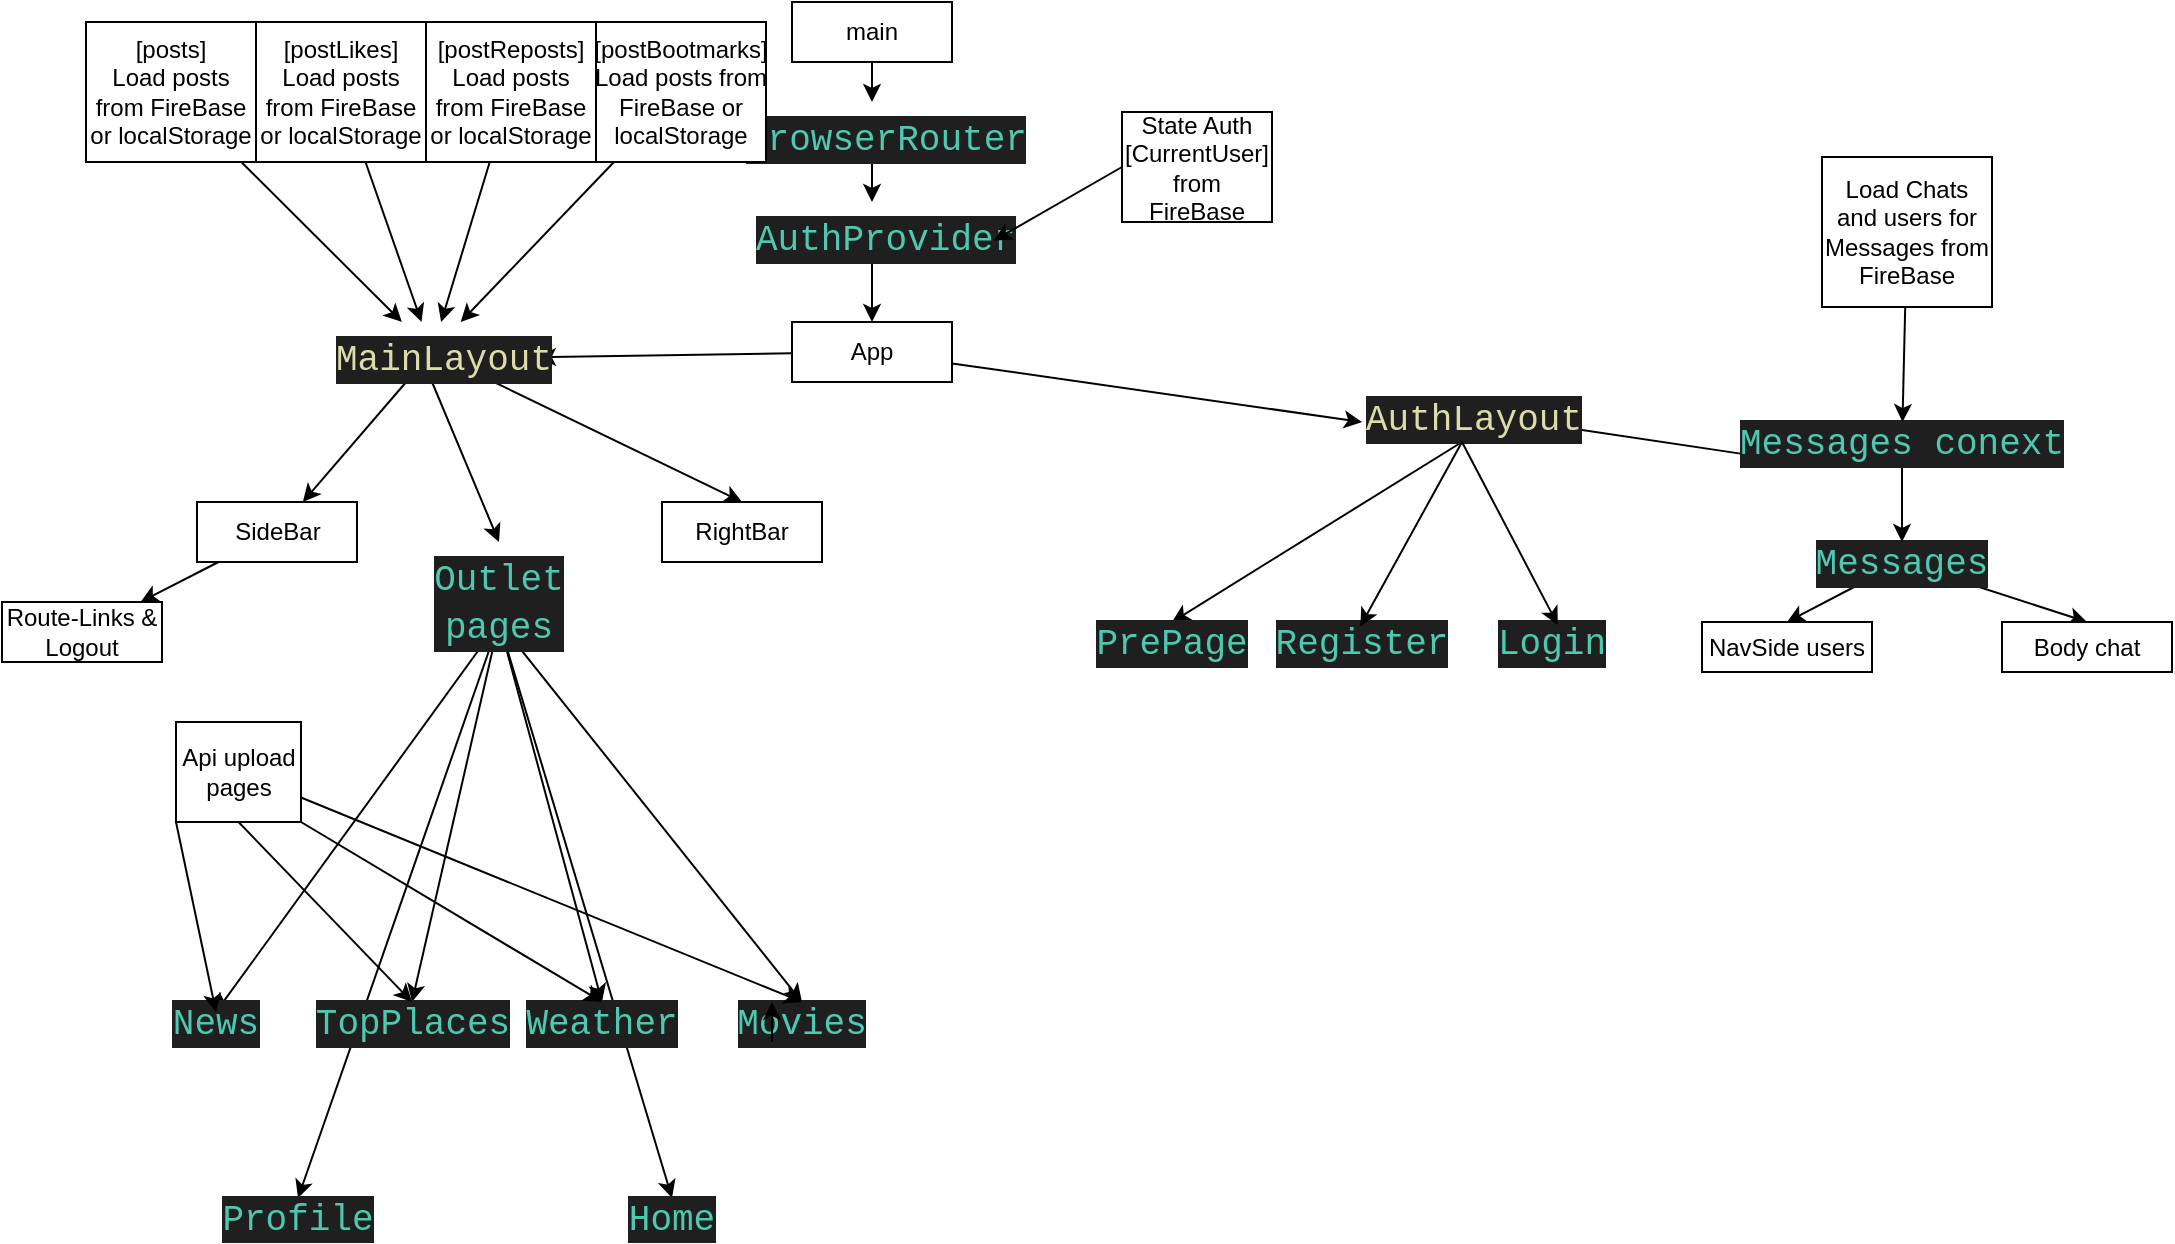 <mxfile>
    <diagram id="Gr39V6BT1NSwgECQeT8K" name="Page-1">
        <mxGraphModel dx="2570" dy="1569" grid="1" gridSize="10" guides="1" tooltips="1" connect="1" arrows="1" fold="1" page="1" pageScale="1" pageWidth="850" pageHeight="1100" math="0" shadow="0">
            <root>
                <mxCell id="0"/>
                <mxCell id="1" parent="0"/>
                <mxCell id="35" style="edgeStyle=none;html=1;" parent="1" source="2" target="5" edge="1">
                    <mxGeometry relative="1" as="geometry"/>
                </mxCell>
                <mxCell id="2" value="main" style="rounded=0;whiteSpace=wrap;html=1;" parent="1" vertex="1">
                    <mxGeometry x="355" width="80" height="30" as="geometry"/>
                </mxCell>
                <mxCell id="26" value="" style="edgeStyle=none;html=1;entryX=1.029;entryY=0.587;entryDx=0;entryDy=0;entryPerimeter=0;" parent="1" source="4" target="8" edge="1">
                    <mxGeometry relative="1" as="geometry">
                        <mxPoint x="360" y="290" as="targetPoint"/>
                    </mxGeometry>
                </mxCell>
                <mxCell id="28" value="" style="edgeStyle=none;html=1;entryX=0;entryY=0.667;entryDx=0;entryDy=0;entryPerimeter=0;" parent="1" source="4" target="11" edge="1">
                    <mxGeometry relative="1" as="geometry">
                        <mxPoint x="360" y="290" as="targetPoint"/>
                    </mxGeometry>
                </mxCell>
                <mxCell id="4" value="App" style="rounded=0;whiteSpace=wrap;html=1;" parent="1" vertex="1">
                    <mxGeometry x="355" y="160" width="80" height="30" as="geometry"/>
                </mxCell>
                <mxCell id="36" style="edgeStyle=none;html=1;" parent="1" source="5" target="6" edge="1">
                    <mxGeometry relative="1" as="geometry"/>
                </mxCell>
                <mxCell id="5" value="&lt;div style=&quot;color: #cccccc;background-color: #1f1f1f;font-family: Consolas, &#39;Courier New&#39;, monospace;font-weight: normal;font-size: 18px;line-height: 24px;white-space: pre;&quot;&gt;&lt;div&gt;&lt;span style=&quot;color: #4ec9b0;&quot;&gt;BrowserRouter&lt;/span&gt;&lt;/div&gt;&lt;/div&gt;" style="text;whiteSpace=wrap;html=1;" parent="1" vertex="1">
                    <mxGeometry x="330" y="50" width="130" height="30" as="geometry"/>
                </mxCell>
                <mxCell id="37" style="edgeStyle=none;html=1;" parent="1" source="6" target="4" edge="1">
                    <mxGeometry relative="1" as="geometry"/>
                </mxCell>
                <mxCell id="6" value="&lt;div style=&quot;color: #cccccc;background-color: #1f1f1f;font-family: Consolas, &#39;Courier New&#39;, monospace;font-weight: normal;font-size: 18px;line-height: 24px;white-space: pre;&quot;&gt;&lt;div&gt;&lt;span style=&quot;color: #4ec9b0;&quot;&gt;AuthProvider&lt;/span&gt;&lt;/div&gt;&lt;/div&gt;" style="text;whiteSpace=wrap;html=1;" parent="1" vertex="1">
                    <mxGeometry x="335" y="100" width="120" height="30" as="geometry"/>
                </mxCell>
                <mxCell id="39" style="edgeStyle=none;html=1;exitX=0.5;exitY=1;exitDx=0;exitDy=0;entryX=0.5;entryY=0;entryDx=0;entryDy=0;" parent="1" source="87" target="14" edge="1">
                    <mxGeometry relative="1" as="geometry">
                        <mxPoint x="380" y="360" as="sourcePoint"/>
                    </mxGeometry>
                </mxCell>
                <mxCell id="41" value="" style="edgeStyle=none;html=1;exitX=0.5;exitY=1;exitDx=0;exitDy=0;entryX=0.5;entryY=0;entryDx=0;entryDy=0;" parent="1" source="87" target="16" edge="1">
                    <mxGeometry relative="1" as="geometry">
                        <mxPoint x="380" y="360" as="sourcePoint"/>
                    </mxGeometry>
                </mxCell>
                <mxCell id="42" style="edgeStyle=none;html=1;exitX=0.5;exitY=1;exitDx=0;exitDy=0;entryX=0.5;entryY=0;entryDx=0;entryDy=0;" parent="1" source="87" target="15" edge="1">
                    <mxGeometry relative="1" as="geometry">
                        <mxPoint x="380" y="360" as="sourcePoint"/>
                        <mxPoint x="90" y="440" as="targetPoint"/>
                    </mxGeometry>
                </mxCell>
                <mxCell id="44" style="edgeStyle=none;html=1;exitX=0.5;exitY=1;exitDx=0;exitDy=0;entryX=0.5;entryY=0;entryDx=0;entryDy=0;" parent="1" source="87" target="17" edge="1">
                    <mxGeometry relative="1" as="geometry">
                        <mxPoint x="380" y="360" as="sourcePoint"/>
                    </mxGeometry>
                </mxCell>
                <mxCell id="47" style="edgeStyle=none;html=1;entryX=0.5;entryY=0;entryDx=0;entryDy=0;exitX=0.5;exitY=1;exitDx=0;exitDy=0;" parent="1" source="87" target="18" edge="1">
                    <mxGeometry relative="1" as="geometry">
                        <mxPoint x="380" y="360" as="sourcePoint"/>
                    </mxGeometry>
                </mxCell>
                <mxCell id="49" style="edgeStyle=none;html=1;exitX=0.5;exitY=1;exitDx=0;exitDy=0;entryX=0.5;entryY=0;entryDx=0;entryDy=0;" parent="1" source="87" target="19" edge="1">
                    <mxGeometry relative="1" as="geometry">
                        <mxPoint x="380" y="360" as="sourcePoint"/>
                    </mxGeometry>
                </mxCell>
                <mxCell id="78" style="edgeStyle=none;html=1;" parent="1" source="8" target="77" edge="1">
                    <mxGeometry relative="1" as="geometry"/>
                </mxCell>
                <mxCell id="85" style="edgeStyle=none;html=1;entryX=0.5;entryY=0;entryDx=0;entryDy=0;" parent="1" source="8" target="84" edge="1">
                    <mxGeometry relative="1" as="geometry"/>
                </mxCell>
                <mxCell id="92" style="edgeStyle=none;html=1;exitX=0.5;exitY=1;exitDx=0;exitDy=0;entryX=0.5;entryY=0;entryDx=0;entryDy=0;" parent="1" source="8" target="87" edge="1">
                    <mxGeometry relative="1" as="geometry"/>
                </mxCell>
                <mxCell id="8" value="&lt;div style=&quot;color: #cccccc;background-color: #1f1f1f;font-family: Consolas, &#39;Courier New&#39;, monospace;font-weight: normal;font-size: 18px;line-height: 24px;white-space: pre;&quot;&gt;&lt;div&gt;&lt;span style=&quot;color: #dcdcaa;&quot;&gt;MainLayout&lt;/span&gt;&lt;/div&gt;&lt;/div&gt;" style="text;whiteSpace=wrap;html=1;" parent="1" vertex="1">
                    <mxGeometry x="125" y="160" width="100" height="30" as="geometry"/>
                </mxCell>
                <mxCell id="33" value="" style="edgeStyle=none;html=1;" parent="1" source="10" target="8" edge="1">
                    <mxGeometry relative="1" as="geometry"/>
                </mxCell>
                <mxCell id="10" value="[posts] &lt;br&gt;Load posts from FireBase or localStorage" style="rounded=0;whiteSpace=wrap;html=1;" parent="1" vertex="1">
                    <mxGeometry x="2" y="10" width="85" height="70" as="geometry"/>
                </mxCell>
                <mxCell id="30" value="" style="edgeStyle=none;html=1;entryX=0.054;entryY=0.894;entryDx=0;entryDy=0;entryPerimeter=0;" parent="1" source="11" target="67" edge="1">
                    <mxGeometry relative="1" as="geometry">
                        <mxPoint x="750" y="180" as="targetPoint"/>
                    </mxGeometry>
                </mxCell>
                <mxCell id="50" style="edgeStyle=none;html=1;exitX=0.5;exitY=1;exitDx=0;exitDy=0;entryX=0.5;entryY=0;entryDx=0;entryDy=0;" parent="1" source="11" target="20" edge="1">
                    <mxGeometry relative="1" as="geometry"/>
                </mxCell>
                <mxCell id="11" value="&lt;div style=&quot;color: #cccccc;background-color: #1f1f1f;font-family: Consolas, &#39;Courier New&#39;, monospace;font-weight: normal;font-size: 18px;line-height: 24px;white-space: pre;&quot;&gt;&lt;div&gt;&lt;span style=&quot;color: #dcdcaa;&quot;&gt;AuthLayout&lt;/span&gt;&lt;/div&gt;&lt;/div&gt;" style="text;whiteSpace=wrap;html=1;" parent="1" vertex="1">
                    <mxGeometry x="640" y="190" width="100" height="30" as="geometry"/>
                </mxCell>
                <mxCell id="14" value="&lt;div style=&quot;color: rgb(204, 204, 204); background-color: rgb(31, 31, 31); font-family: Consolas, &amp;quot;Courier New&amp;quot;, monospace; font-size: 18px; line-height: 24px; white-space: pre;&quot;&gt;&lt;span style=&quot;color: #4ec9b0;&quot;&gt;Home&lt;/span&gt;&lt;/div&gt;" style="rounded=0;whiteSpace=wrap;html=1;" parent="1" vertex="1">
                    <mxGeometry x="275" y="598" width="40" height="20" as="geometry"/>
                </mxCell>
                <mxCell id="15" value="&lt;div style=&quot;color: rgb(204, 204, 204); background-color: rgb(31, 31, 31); font-family: Consolas, &amp;quot;Courier New&amp;quot;, monospace; font-size: 18px; line-height: 24px; white-space: pre;&quot;&gt;&lt;span style=&quot;color: #4ec9b0;&quot;&gt;News&lt;/span&gt;&lt;/div&gt;" style="rounded=0;whiteSpace=wrap;html=1;" parent="1" vertex="1">
                    <mxGeometry x="47" y="505" width="40" height="10" as="geometry"/>
                </mxCell>
                <mxCell id="16" value="&lt;div style=&quot;color: rgb(204, 204, 204); background-color: rgb(31, 31, 31); font-family: Consolas, &amp;quot;Courier New&amp;quot;, monospace; font-size: 18px; line-height: 24px; white-space: pre;&quot;&gt;&lt;span style=&quot;color: #4ec9b0;&quot;&gt;TopPlaces&lt;/span&gt;&lt;/div&gt;" style="rounded=0;whiteSpace=wrap;html=1;" parent="1" vertex="1">
                    <mxGeometry x="122.5" y="500" width="85" height="20" as="geometry"/>
                </mxCell>
                <mxCell id="17" value="&lt;div style=&quot;color: rgb(204, 204, 204); background-color: rgb(31, 31, 31); font-family: Consolas, &amp;quot;Courier New&amp;quot;, monospace; font-size: 18px; line-height: 24px; white-space: pre;&quot;&gt;&lt;span style=&quot;color: #4ec9b0;&quot;&gt;Movies&lt;/span&gt;&lt;/div&gt;" style="rounded=0;whiteSpace=wrap;html=1;" parent="1" vertex="1">
                    <mxGeometry x="330" y="500" width="60" height="20" as="geometry"/>
                </mxCell>
                <mxCell id="18" value="&lt;div style=&quot;color: rgb(204, 204, 204); background-color: rgb(31, 31, 31); font-family: Consolas, &amp;quot;Courier New&amp;quot;, monospace; font-size: 18px; line-height: 24px; white-space: pre;&quot;&gt;&lt;span style=&quot;color: #4ec9b0;&quot;&gt;Profile&lt;/span&gt;&lt;/div&gt;" style="rounded=0;whiteSpace=wrap;html=1;" parent="1" vertex="1">
                    <mxGeometry x="73" y="598" width="70" height="20" as="geometry"/>
                </mxCell>
                <mxCell id="19" value="&lt;div style=&quot;color: rgb(204, 204, 204); background-color: rgb(31, 31, 31); font-family: Consolas, &amp;quot;Courier New&amp;quot;, monospace; font-size: 18px; line-height: 24px; white-space: pre;&quot;&gt;&lt;span style=&quot;color: #4ec9b0;&quot;&gt;Weather&lt;/span&gt;&lt;/div&gt;" style="rounded=0;whiteSpace=wrap;html=1;" parent="1" vertex="1">
                    <mxGeometry x="225" y="500" width="70" height="20" as="geometry"/>
                </mxCell>
                <mxCell id="20" value="&lt;div style=&quot;color: rgb(204, 204, 204); background-color: rgb(31, 31, 31); font-family: Consolas, &amp;quot;Courier New&amp;quot;, monospace; font-size: 18px; line-height: 24px; white-space: pre;&quot;&gt;&lt;div style=&quot;color: rgb(204, 204, 204); line-height: 24px;&quot;&gt;&lt;span style=&quot;color: #4ec9b0;&quot;&gt;PrePage&lt;/span&gt;&lt;/div&gt;&lt;/div&gt;" style="rounded=0;whiteSpace=wrap;html=1;" parent="1" vertex="1">
                    <mxGeometry x="510" y="310" width="70" height="20" as="geometry"/>
                </mxCell>
                <mxCell id="21" value="&lt;div style=&quot;color: rgb(204, 204, 204); background-color: rgb(31, 31, 31); font-family: Consolas, &amp;quot;Courier New&amp;quot;, monospace; font-size: 18px; line-height: 24px; white-space: pre;&quot;&gt;&lt;div style=&quot;color: rgb(204, 204, 204); line-height: 24px;&quot;&gt;&lt;span style=&quot;color: #4ec9b0;&quot;&gt;Register&lt;/span&gt;&lt;/div&gt;&lt;/div&gt;" style="rounded=0;whiteSpace=wrap;html=1;" parent="1" vertex="1">
                    <mxGeometry x="600" y="310" width="80" height="20" as="geometry"/>
                </mxCell>
                <mxCell id="22" value="&lt;div style=&quot;color: rgb(204, 204, 204); background-color: rgb(31, 31, 31); font-family: Consolas, &amp;quot;Courier New&amp;quot;, monospace; font-size: 18px; line-height: 24px; white-space: pre;&quot;&gt;&lt;div style=&quot;color: rgb(204, 204, 204); line-height: 24px;&quot;&gt;&lt;span style=&quot;color: #4ec9b0;&quot;&gt;Login&lt;/span&gt;&lt;/div&gt;&lt;/div&gt;" style="rounded=0;whiteSpace=wrap;html=1;" parent="1" vertex="1">
                    <mxGeometry x="710" y="310" width="50" height="20" as="geometry"/>
                </mxCell>
                <mxCell id="75" style="edgeStyle=none;html=1;entryX=0.5;entryY=0;entryDx=0;entryDy=0;" parent="1" source="29" target="73" edge="1">
                    <mxGeometry relative="1" as="geometry"/>
                </mxCell>
                <mxCell id="76" style="edgeStyle=none;html=1;entryX=0.5;entryY=0;entryDx=0;entryDy=0;" parent="1" source="29" target="74" edge="1">
                    <mxGeometry relative="1" as="geometry"/>
                </mxCell>
                <mxCell id="29" value="&lt;div style=&quot;color: rgb(204, 204, 204); background-color: rgb(31, 31, 31); font-family: Consolas, &amp;quot;Courier New&amp;quot;, monospace; font-size: 18px; line-height: 24px; white-space: pre;&quot;&gt;&lt;span style=&quot;color: #4ec9b0;&quot;&gt;Messages&lt;/span&gt;&lt;/div&gt;" style="whiteSpace=wrap;html=1;" parent="1" vertex="1">
                    <mxGeometry x="870" y="270" width="80" height="20" as="geometry"/>
                </mxCell>
                <mxCell id="51" style="edgeStyle=none;html=1;exitX=0.5;exitY=1;exitDx=0;exitDy=0;entryX=0.49;entryY=0.105;entryDx=0;entryDy=0;entryPerimeter=0;" parent="1" source="11" target="21" edge="1">
                    <mxGeometry relative="1" as="geometry"/>
                </mxCell>
                <mxCell id="52" style="edgeStyle=none;html=1;exitX=0.5;exitY=1;exitDx=0;exitDy=0;entryX=0.558;entryY=0.073;entryDx=0;entryDy=0;entryPerimeter=0;" parent="1" source="11" target="22" edge="1">
                    <mxGeometry relative="1" as="geometry"/>
                </mxCell>
                <mxCell id="53" value="State Auth [CurrentUser] from FireBase" style="whiteSpace=wrap;html=1;" parent="1" vertex="1">
                    <mxGeometry x="520" y="55" width="75" height="55" as="geometry"/>
                </mxCell>
                <mxCell id="55" style="edgeStyle=none;html=1;exitX=0;exitY=0.5;exitDx=0;exitDy=0;entryX=1.008;entryY=0.643;entryDx=0;entryDy=0;entryPerimeter=0;" parent="1" source="53" target="6" edge="1">
                    <mxGeometry relative="1" as="geometry"/>
                </mxCell>
                <mxCell id="60" style="edgeStyle=none;html=1;entryX=0.5;entryY=0;entryDx=0;entryDy=0;exitX=1;exitY=1;exitDx=0;exitDy=0;" parent="1" source="58" target="19" edge="1">
                    <mxGeometry relative="1" as="geometry"/>
                </mxCell>
                <mxCell id="61" style="edgeStyle=none;html=1;exitX=0.5;exitY=1;exitDx=0;exitDy=0;entryX=0.5;entryY=0;entryDx=0;entryDy=0;" parent="1" source="58" target="16" edge="1">
                    <mxGeometry relative="1" as="geometry"/>
                </mxCell>
                <mxCell id="62" style="edgeStyle=none;html=1;exitX=0;exitY=1;exitDx=0;exitDy=0;entryX=0.5;entryY=0;entryDx=0;entryDy=0;" parent="1" source="58" target="15" edge="1">
                    <mxGeometry relative="1" as="geometry">
                        <mxPoint x="75" y="500" as="targetPoint"/>
                    </mxGeometry>
                </mxCell>
                <mxCell id="65" style="edgeStyle=none;html=1;entryX=0.5;entryY=0;entryDx=0;entryDy=0;" parent="1" source="58" target="17" edge="1">
                    <mxGeometry relative="1" as="geometry">
                        <mxPoint x="335" y="500" as="targetPoint"/>
                    </mxGeometry>
                </mxCell>
                <mxCell id="58" value="Api upload pages" style="rounded=0;whiteSpace=wrap;html=1;" parent="1" vertex="1">
                    <mxGeometry x="47" y="360" width="62.5" height="50" as="geometry"/>
                </mxCell>
                <mxCell id="69" style="edgeStyle=none;html=1;entryX=0.5;entryY=0;entryDx=0;entryDy=0;" parent="1" source="67" target="29" edge="1">
                    <mxGeometry relative="1" as="geometry"/>
                </mxCell>
                <mxCell id="67" value="&lt;div style=&quot;color: rgb(204, 204, 204); background-color: rgb(31, 31, 31); font-family: Consolas, &amp;quot;Courier New&amp;quot;, monospace; font-size: 18px; line-height: 24px; white-space: pre;&quot;&gt;&lt;span style=&quot;color: rgb(78, 201, 176);&quot;&gt;Messages conext&lt;/span&gt;&lt;/div&gt;" style="whiteSpace=wrap;html=1;" parent="1" vertex="1">
                    <mxGeometry x="835" y="210" width="150" height="20" as="geometry"/>
                </mxCell>
                <mxCell id="71" style="edgeStyle=none;html=1;" parent="1" source="70" target="67" edge="1">
                    <mxGeometry relative="1" as="geometry"/>
                </mxCell>
                <mxCell id="70" value="Load Chats and users for Messages from FireBase" style="whiteSpace=wrap;html=1;" parent="1" vertex="1">
                    <mxGeometry x="870" y="77.5" width="85" height="75" as="geometry"/>
                </mxCell>
                <mxCell id="73" value="NavSide users" style="rounded=0;whiteSpace=wrap;html=1;" parent="1" vertex="1">
                    <mxGeometry x="810" y="310" width="85" height="25" as="geometry"/>
                </mxCell>
                <mxCell id="74" value="Body chat" style="rounded=0;whiteSpace=wrap;html=1;" parent="1" vertex="1">
                    <mxGeometry x="960" y="310" width="85" height="25" as="geometry"/>
                </mxCell>
                <mxCell id="80" style="edgeStyle=none;html=1;" parent="1" source="77" target="79" edge="1">
                    <mxGeometry relative="1" as="geometry"/>
                </mxCell>
                <mxCell id="77" value="SideBar" style="rounded=0;whiteSpace=wrap;html=1;" parent="1" vertex="1">
                    <mxGeometry x="57.5" y="250" width="80" height="30" as="geometry"/>
                </mxCell>
                <mxCell id="79" value="Route-Links &amp;amp; Logout" style="rounded=0;whiteSpace=wrap;html=1;" parent="1" vertex="1">
                    <mxGeometry x="-40" y="300" width="80" height="30" as="geometry"/>
                </mxCell>
                <mxCell id="84" value="RightBar" style="rounded=0;whiteSpace=wrap;html=1;" parent="1" vertex="1">
                    <mxGeometry x="290" y="250" width="80" height="30" as="geometry"/>
                </mxCell>
                <mxCell id="87" value="&lt;div style=&quot;color: rgb(204, 204, 204); background-color: rgb(31, 31, 31); font-family: Consolas, &amp;quot;Courier New&amp;quot;, monospace; font-weight: normal; font-size: 18px; line-height: 24px; white-space: pre;&quot;&gt;&lt;div&gt;&lt;span style=&quot;color: rgb(78, 201, 176);&quot;&gt;Outlet&lt;br&gt;pages&lt;/span&gt;&lt;/div&gt;&lt;/div&gt;" style="text;whiteSpace=wrap;html=1;align=center;" parent="1" vertex="1">
                    <mxGeometry x="177" y="270" width="63" height="40" as="geometry"/>
                </mxCell>
                <mxCell id="96" style="edgeStyle=none;html=1;" edge="1" parent="1" source="93" target="8">
                    <mxGeometry relative="1" as="geometry"/>
                </mxCell>
                <mxCell id="93" value="[postLikes] &lt;br&gt;Load posts from FireBase or localStorage" style="rounded=0;whiteSpace=wrap;html=1;" vertex="1" parent="1">
                    <mxGeometry x="87" y="10" width="85" height="70" as="geometry"/>
                </mxCell>
                <mxCell id="97" style="edgeStyle=none;html=1;" edge="1" parent="1" source="94" target="8">
                    <mxGeometry relative="1" as="geometry"/>
                </mxCell>
                <mxCell id="94" value="[postReposts] &lt;br&gt;Load posts from FireBase or localStorage" style="rounded=0;whiteSpace=wrap;html=1;" vertex="1" parent="1">
                    <mxGeometry x="172" y="10" width="85" height="70" as="geometry"/>
                </mxCell>
                <mxCell id="98" style="edgeStyle=none;html=1;" edge="1" parent="1" source="95" target="8">
                    <mxGeometry relative="1" as="geometry"/>
                </mxCell>
                <mxCell id="95" value="[postBootmarks] &lt;br&gt;Load posts from FireBase or localStorage" style="rounded=0;whiteSpace=wrap;html=1;" vertex="1" parent="1">
                    <mxGeometry x="257" y="10" width="85" height="70" as="geometry"/>
                </mxCell>
                <mxCell id="100" style="edgeStyle=none;html=1;exitX=0.25;exitY=1;exitDx=0;exitDy=0;entryX=0.25;entryY=0;entryDx=0;entryDy=0;" edge="1" parent="1" source="17" target="17">
                    <mxGeometry relative="1" as="geometry"/>
                </mxCell>
            </root>
        </mxGraphModel>
    </diagram>
</mxfile>